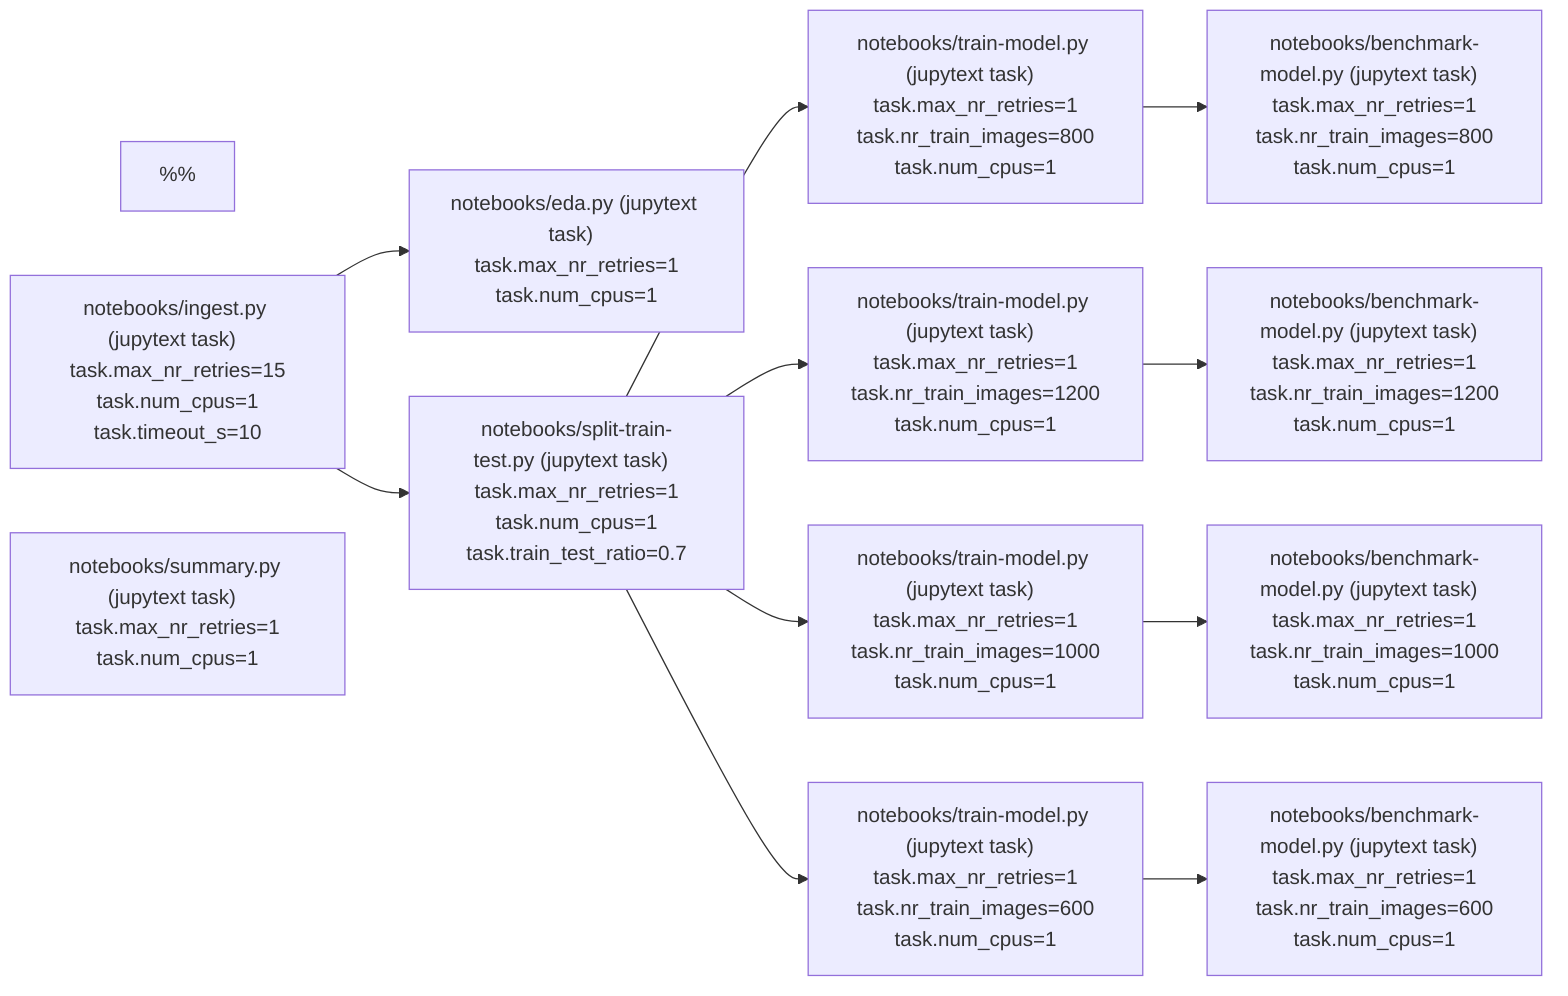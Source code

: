 graph LR
    %% Mermaid input file for drawing task dependencies 
    %% See https://mermaid-js.github.io/mermaid
    %%
    TASK_SPAN_ID_0xa89121666882529a["notebooks/ingest.py (jupytext task)  <br />task.max_nr_retries=15<br />task.num_cpus=1<br />task.timeout_s=10"]
    TASK_SPAN_ID_0xdbdfdc5e4b18cc3d["notebooks/eda.py (jupytext task)  <br />task.max_nr_retries=1<br />task.num_cpus=1"]
    TASK_SPAN_ID_0x60f0d36812e44e90["notebooks/split-train-test.py (jupytext task)  <br />task.max_nr_retries=1<br />task.num_cpus=1<br />task.train_test_ratio=0.7"]
    TASK_SPAN_ID_0xdff1ab21d764b6de["notebooks/train-model.py (jupytext task)  <br />task.max_nr_retries=1<br />task.nr_train_images=600<br />task.num_cpus=1"]
    TASK_SPAN_ID_0x0cb7edaeabbb61c5["notebooks/train-model.py (jupytext task)  <br />task.max_nr_retries=1<br />task.nr_train_images=800<br />task.num_cpus=1"]
    TASK_SPAN_ID_0x2817290816596c71["notebooks/train-model.py (jupytext task)  <br />task.max_nr_retries=1<br />task.nr_train_images=1000<br />task.num_cpus=1"]
    TASK_SPAN_ID_0x99bd3543798698e6["notebooks/train-model.py (jupytext task)  <br />task.max_nr_retries=1<br />task.nr_train_images=1200<br />task.num_cpus=1"]
    TASK_SPAN_ID_0x1cbd653802cc8b1f["notebooks/benchmark-model.py (jupytext task)  <br />task.max_nr_retries=1<br />task.nr_train_images=600<br />task.num_cpus=1"]
    TASK_SPAN_ID_0x01296fb44bdffd3c["notebooks/benchmark-model.py (jupytext task)  <br />task.max_nr_retries=1<br />task.nr_train_images=800<br />task.num_cpus=1"]
    TASK_SPAN_ID_0xcbb9e6e42404ae7e["notebooks/benchmark-model.py (jupytext task)  <br />task.max_nr_retries=1<br />task.nr_train_images=1000<br />task.num_cpus=1"]
    TASK_SPAN_ID_0x2c2c16ccb1a654ab["notebooks/benchmark-model.py (jupytext task)  <br />task.max_nr_retries=1<br />task.nr_train_images=1200<br />task.num_cpus=1"]
    TASK_SPAN_ID_0xbadf53c29e4dfc4f["notebooks/summary.py (jupytext task)  <br />task.max_nr_retries=1<br />task.num_cpus=1"]
    TASK_SPAN_ID_0x2817290816596c71 --> TASK_SPAN_ID_0xcbb9e6e42404ae7e
    TASK_SPAN_ID_0x0cb7edaeabbb61c5 --> TASK_SPAN_ID_0x01296fb44bdffd3c
    TASK_SPAN_ID_0x60f0d36812e44e90 --> TASK_SPAN_ID_0x0cb7edaeabbb61c5
    TASK_SPAN_ID_0x60f0d36812e44e90 --> TASK_SPAN_ID_0x99bd3543798698e6
    TASK_SPAN_ID_0xa89121666882529a --> TASK_SPAN_ID_0x60f0d36812e44e90
    TASK_SPAN_ID_0x60f0d36812e44e90 --> TASK_SPAN_ID_0x2817290816596c71
    TASK_SPAN_ID_0xa89121666882529a --> TASK_SPAN_ID_0xdbdfdc5e4b18cc3d
    TASK_SPAN_ID_0xdff1ab21d764b6de --> TASK_SPAN_ID_0x1cbd653802cc8b1f
    TASK_SPAN_ID_0x99bd3543798698e6 --> TASK_SPAN_ID_0x2c2c16ccb1a654ab
    TASK_SPAN_ID_0x60f0d36812e44e90 --> TASK_SPAN_ID_0xdff1ab21d764b6de